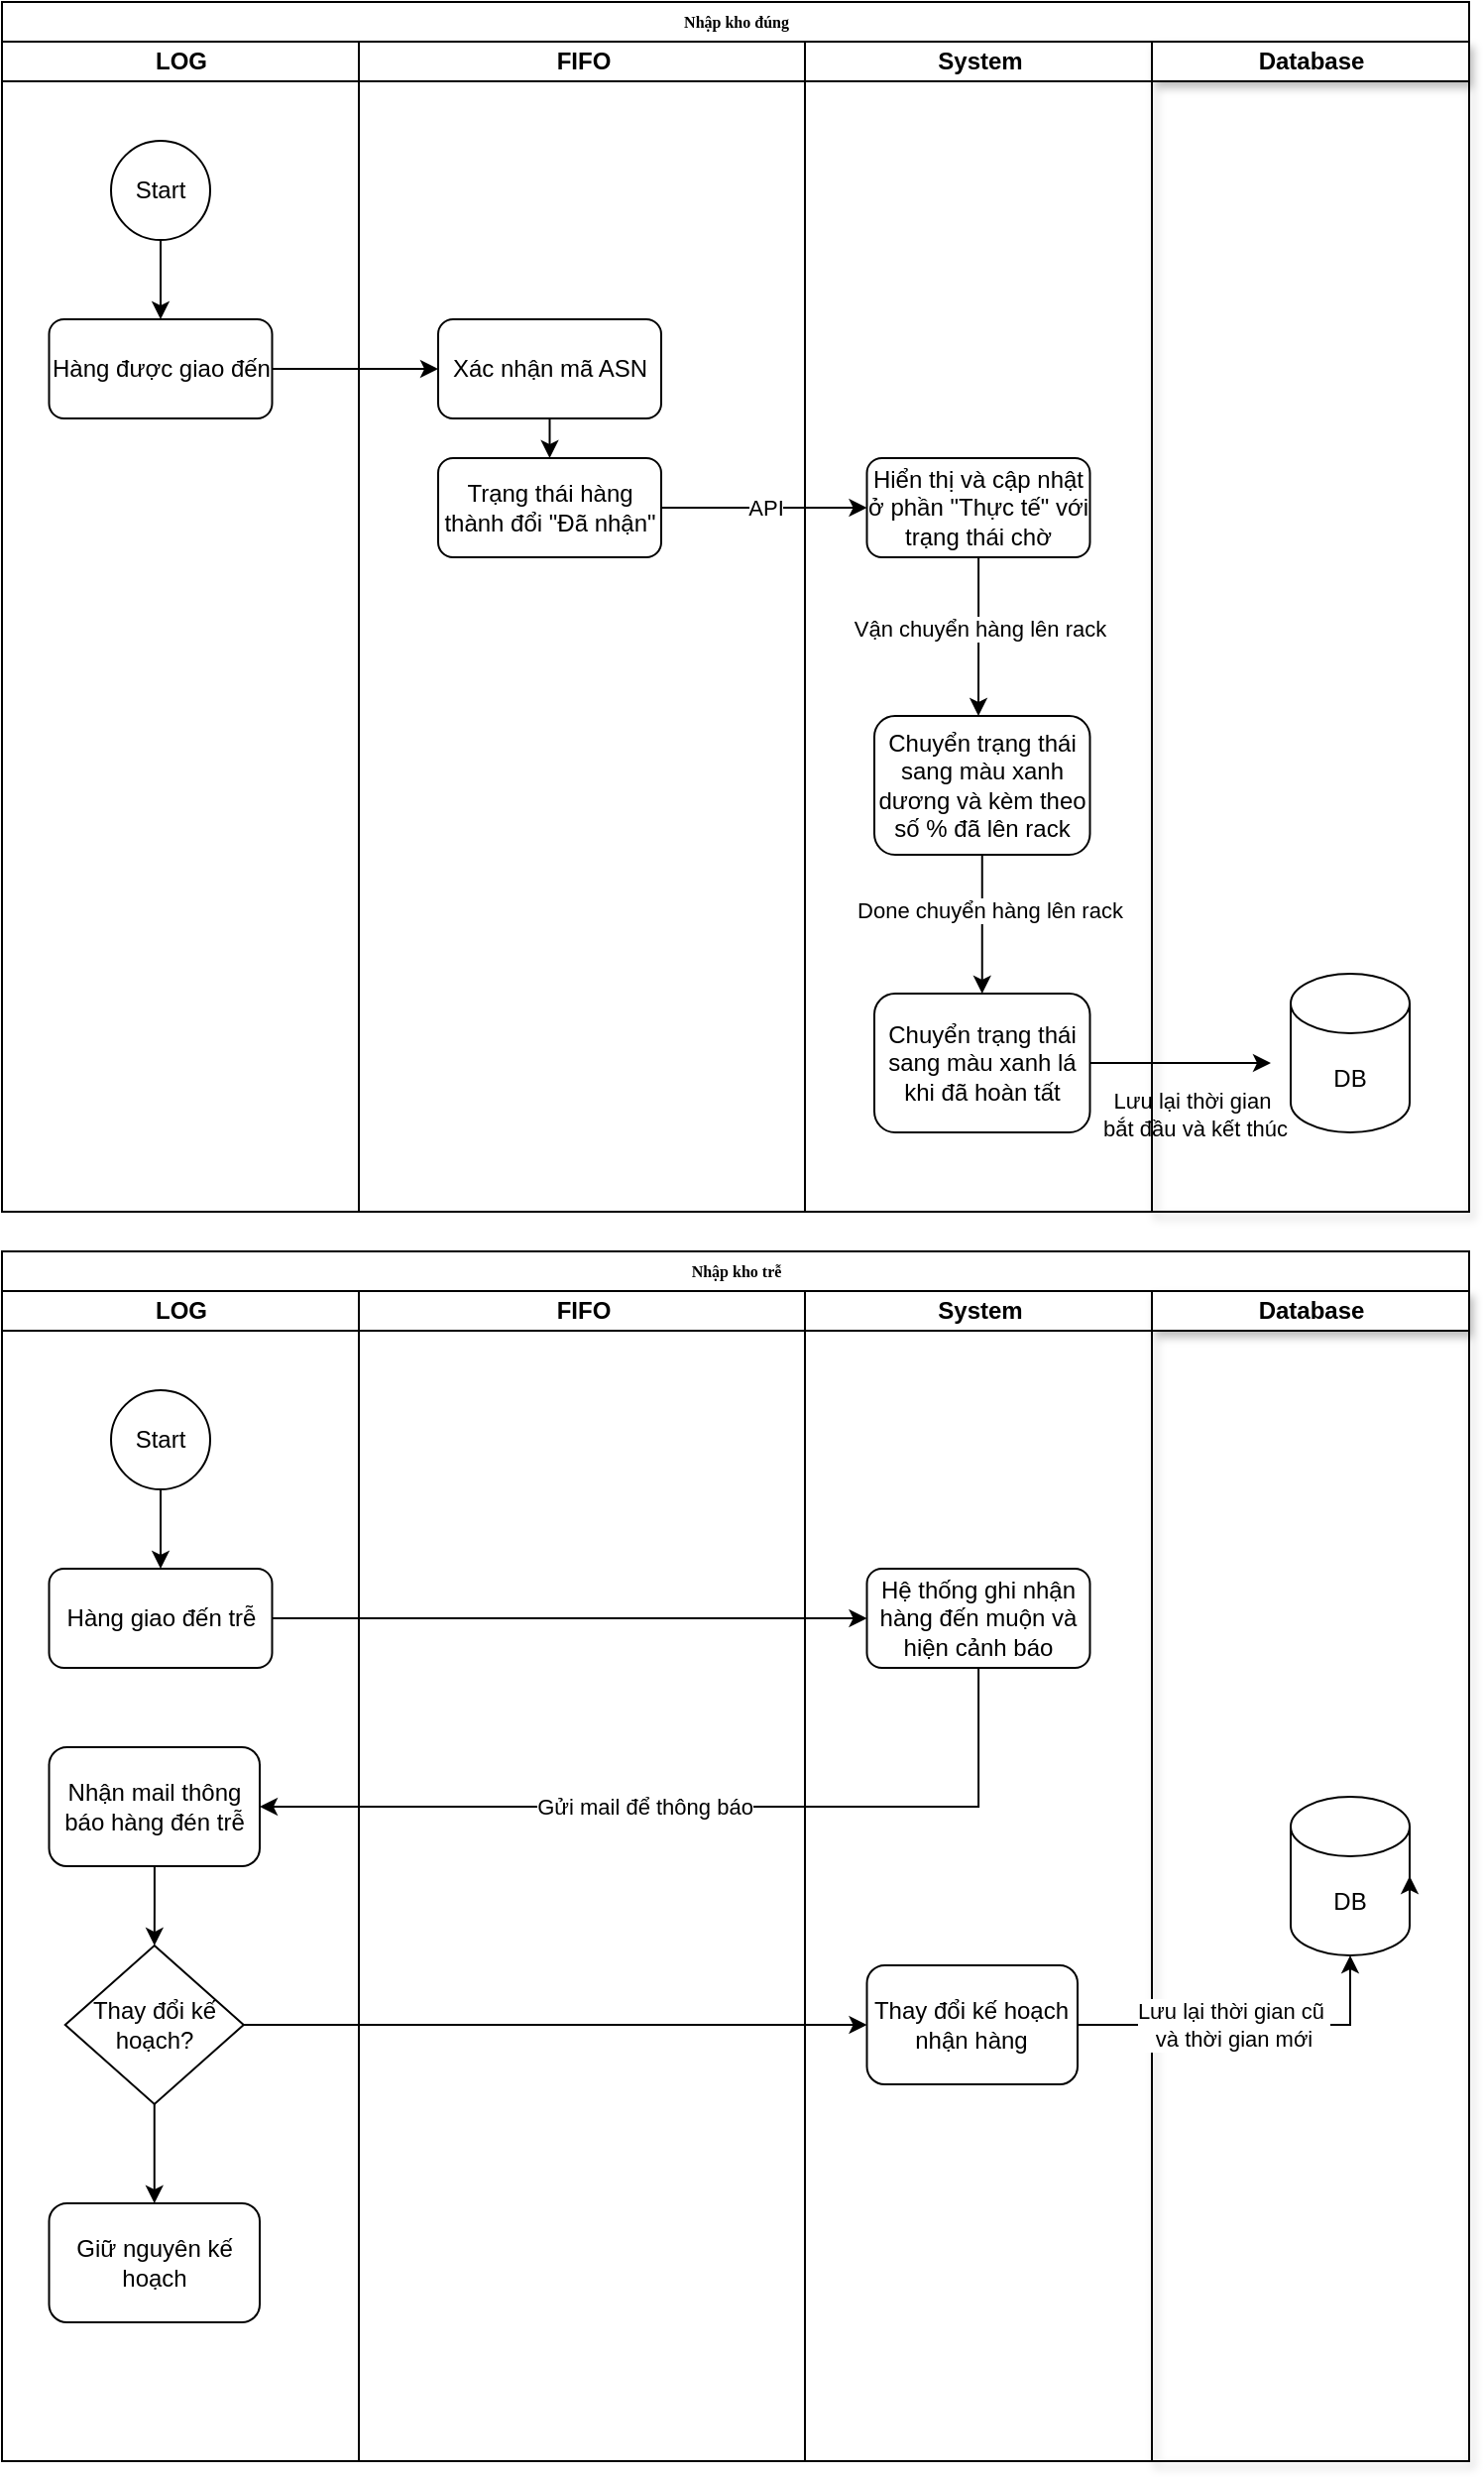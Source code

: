 <mxfile version="24.7.14">
  <diagram name="Page-1" id="74e2e168-ea6b-b213-b513-2b3c1d86103e">
    <mxGraphModel dx="934" dy="896" grid="1" gridSize="10" guides="1" tooltips="1" connect="1" arrows="1" fold="1" page="1" pageScale="1" pageWidth="1100" pageHeight="850" background="none" math="0" shadow="0">
      <root>
        <mxCell id="0" />
        <mxCell id="1" parent="0" />
        <mxCell id="77e6c97f196da883-1" value="Nhập kho đúng" style="swimlane;html=1;childLayout=stackLayout;startSize=20;rounded=0;shadow=0;labelBackgroundColor=none;strokeWidth=1;fontFamily=Verdana;fontSize=8;align=center;" parent="1" vertex="1">
          <mxGeometry x="40" y="40" width="740" height="610" as="geometry" />
        </mxCell>
        <mxCell id="77e6c97f196da883-3" value="LOG" style="swimlane;html=1;startSize=20;" parent="77e6c97f196da883-1" vertex="1">
          <mxGeometry y="20" width="180" height="590" as="geometry" />
        </mxCell>
        <mxCell id="knV6mDpK084_ws4ZRfsI-4" style="edgeStyle=orthogonalEdgeStyle;rounded=0;orthogonalLoop=1;jettySize=auto;html=1;exitX=0.5;exitY=1;exitDx=0;exitDy=0;entryX=0.5;entryY=0;entryDx=0;entryDy=0;" edge="1" parent="77e6c97f196da883-3" source="knV6mDpK084_ws4ZRfsI-2" target="knV6mDpK084_ws4ZRfsI-3">
          <mxGeometry relative="1" as="geometry" />
        </mxCell>
        <mxCell id="knV6mDpK084_ws4ZRfsI-2" value="Start" style="ellipse;whiteSpace=wrap;html=1;aspect=fixed;" vertex="1" parent="77e6c97f196da883-3">
          <mxGeometry x="55" y="50" width="50" height="50" as="geometry" />
        </mxCell>
        <mxCell id="knV6mDpK084_ws4ZRfsI-3" value="Hàng được giao đến" style="rounded=1;whiteSpace=wrap;html=1;" vertex="1" parent="77e6c97f196da883-3">
          <mxGeometry x="23.75" y="140" width="112.5" height="50" as="geometry" />
        </mxCell>
        <mxCell id="77e6c97f196da883-4" value="FIFO" style="swimlane;html=1;startSize=20;" parent="77e6c97f196da883-1" vertex="1">
          <mxGeometry x="180" y="20" width="225" height="590" as="geometry" />
        </mxCell>
        <mxCell id="knV6mDpK084_ws4ZRfsI-9" style="edgeStyle=orthogonalEdgeStyle;rounded=0;orthogonalLoop=1;jettySize=auto;html=1;entryX=0.5;entryY=0;entryDx=0;entryDy=0;" edge="1" parent="77e6c97f196da883-4" source="knV6mDpK084_ws4ZRfsI-5" target="knV6mDpK084_ws4ZRfsI-7">
          <mxGeometry relative="1" as="geometry" />
        </mxCell>
        <mxCell id="knV6mDpK084_ws4ZRfsI-5" value="Xác nhận mã ASN" style="rounded=1;whiteSpace=wrap;html=1;" vertex="1" parent="77e6c97f196da883-4">
          <mxGeometry x="40" y="140" width="112.5" height="50" as="geometry" />
        </mxCell>
        <mxCell id="knV6mDpK084_ws4ZRfsI-7" value="Trạng thái hàng thành đổi &quot;Đã nhận&quot;" style="rounded=1;whiteSpace=wrap;html=1;" vertex="1" parent="77e6c97f196da883-4">
          <mxGeometry x="40" y="210" width="112.5" height="50" as="geometry" />
        </mxCell>
        <mxCell id="knV6mDpK084_ws4ZRfsI-6" style="edgeStyle=orthogonalEdgeStyle;rounded=0;orthogonalLoop=1;jettySize=auto;html=1;entryX=0;entryY=0.5;entryDx=0;entryDy=0;" edge="1" parent="77e6c97f196da883-1" source="knV6mDpK084_ws4ZRfsI-3" target="knV6mDpK084_ws4ZRfsI-5">
          <mxGeometry relative="1" as="geometry" />
        </mxCell>
        <mxCell id="77e6c97f196da883-6" value="System" style="swimlane;html=1;startSize=20;" parent="77e6c97f196da883-1" vertex="1">
          <mxGeometry x="405" y="20" width="175" height="590" as="geometry" />
        </mxCell>
        <mxCell id="knV6mDpK084_ws4ZRfsI-27" style="edgeStyle=orthogonalEdgeStyle;rounded=0;orthogonalLoop=1;jettySize=auto;html=1;" edge="1" parent="77e6c97f196da883-6" source="knV6mDpK084_ws4ZRfsI-8">
          <mxGeometry relative="1" as="geometry">
            <mxPoint x="87.5" y="340" as="targetPoint" />
          </mxGeometry>
        </mxCell>
        <mxCell id="knV6mDpK084_ws4ZRfsI-28" value="Vận chuyển hàng lên rack" style="edgeLabel;html=1;align=center;verticalAlign=middle;resizable=0;points=[];" vertex="1" connectable="0" parent="knV6mDpK084_ws4ZRfsI-27">
          <mxGeometry x="-0.102" relative="1" as="geometry">
            <mxPoint as="offset" />
          </mxGeometry>
        </mxCell>
        <mxCell id="knV6mDpK084_ws4ZRfsI-8" value="Hiển thị và cập nhật ở phần &quot;Thực tế&quot; với trạng thái chờ" style="rounded=1;whiteSpace=wrap;html=1;" vertex="1" parent="77e6c97f196da883-6">
          <mxGeometry x="31.25" y="210" width="112.5" height="50" as="geometry" />
        </mxCell>
        <mxCell id="knV6mDpK084_ws4ZRfsI-30" style="edgeStyle=orthogonalEdgeStyle;rounded=0;orthogonalLoop=1;jettySize=auto;html=1;" edge="1" parent="77e6c97f196da883-6" source="knV6mDpK084_ws4ZRfsI-24" target="knV6mDpK084_ws4ZRfsI-29">
          <mxGeometry relative="1" as="geometry" />
        </mxCell>
        <mxCell id="knV6mDpK084_ws4ZRfsI-31" value="Done chuyển hàng lên rack" style="edgeLabel;html=1;align=center;verticalAlign=middle;resizable=0;points=[];" vertex="1" connectable="0" parent="knV6mDpK084_ws4ZRfsI-30">
          <mxGeometry x="-0.204" y="3" relative="1" as="geometry">
            <mxPoint as="offset" />
          </mxGeometry>
        </mxCell>
        <mxCell id="knV6mDpK084_ws4ZRfsI-24" value="Chuyển trạng thái sang màu xanh dương và kèm theo số % đã lên rack" style="rounded=1;whiteSpace=wrap;html=1;" vertex="1" parent="77e6c97f196da883-6">
          <mxGeometry x="35" y="340" width="108.75" height="70" as="geometry" />
        </mxCell>
        <mxCell id="knV6mDpK084_ws4ZRfsI-34" style="edgeStyle=orthogonalEdgeStyle;rounded=0;orthogonalLoop=1;jettySize=auto;html=1;" edge="1" parent="77e6c97f196da883-6" source="knV6mDpK084_ws4ZRfsI-29">
          <mxGeometry relative="1" as="geometry">
            <mxPoint x="235" y="515" as="targetPoint" />
          </mxGeometry>
        </mxCell>
        <mxCell id="knV6mDpK084_ws4ZRfsI-35" value="Lưu lại thời gian&lt;div&gt;&amp;nbsp;bắt đầu và kết thúc&lt;/div&gt;" style="edgeLabel;html=1;align=center;verticalAlign=middle;resizable=0;points=[];" vertex="1" connectable="0" parent="knV6mDpK084_ws4ZRfsI-34">
          <mxGeometry x="0.218" relative="1" as="geometry">
            <mxPoint x="-4" y="25" as="offset" />
          </mxGeometry>
        </mxCell>
        <mxCell id="knV6mDpK084_ws4ZRfsI-29" value="Chuyển trạng thái sang màu xanh lá khi đã hoàn tất" style="rounded=1;whiteSpace=wrap;html=1;" vertex="1" parent="77e6c97f196da883-6">
          <mxGeometry x="35" y="480" width="108.75" height="70" as="geometry" />
        </mxCell>
        <mxCell id="77e6c97f196da883-7" value="Database" style="swimlane;html=1;startSize=20;shadow=1;" parent="77e6c97f196da883-1" vertex="1">
          <mxGeometry x="580" y="20" width="160" height="590" as="geometry" />
        </mxCell>
        <mxCell id="knV6mDpK084_ws4ZRfsI-32" value="DB" style="shape=cylinder3;whiteSpace=wrap;html=1;boundedLbl=1;backgroundOutline=1;size=15;" vertex="1" parent="77e6c97f196da883-7">
          <mxGeometry x="70" y="470" width="60" height="80" as="geometry" />
        </mxCell>
        <mxCell id="knV6mDpK084_ws4ZRfsI-10" style="edgeStyle=orthogonalEdgeStyle;rounded=0;orthogonalLoop=1;jettySize=auto;html=1;entryX=0;entryY=0.5;entryDx=0;entryDy=0;" edge="1" parent="77e6c97f196da883-1" source="knV6mDpK084_ws4ZRfsI-7" target="knV6mDpK084_ws4ZRfsI-8">
          <mxGeometry relative="1" as="geometry">
            <mxPoint x="360" y="255.0" as="targetPoint" />
          </mxGeometry>
        </mxCell>
        <mxCell id="knV6mDpK084_ws4ZRfsI-11" value="API" style="edgeLabel;html=1;align=center;verticalAlign=middle;resizable=0;points=[];" vertex="1" connectable="0" parent="knV6mDpK084_ws4ZRfsI-10">
          <mxGeometry x="-0.524" y="-1" relative="1" as="geometry">
            <mxPoint x="28" y="-1" as="offset" />
          </mxGeometry>
        </mxCell>
        <mxCell id="knV6mDpK084_ws4ZRfsI-36" value="Nhập kho trễ" style="swimlane;html=1;childLayout=stackLayout;startSize=20;rounded=0;shadow=0;labelBackgroundColor=none;strokeWidth=1;fontFamily=Verdana;fontSize=8;align=center;" vertex="1" parent="1">
          <mxGeometry x="40" y="670" width="740" height="610" as="geometry" />
        </mxCell>
        <mxCell id="knV6mDpK084_ws4ZRfsI-37" value="LOG" style="swimlane;html=1;startSize=20;" vertex="1" parent="knV6mDpK084_ws4ZRfsI-36">
          <mxGeometry y="20" width="180" height="590" as="geometry" />
        </mxCell>
        <mxCell id="knV6mDpK084_ws4ZRfsI-38" style="edgeStyle=orthogonalEdgeStyle;rounded=0;orthogonalLoop=1;jettySize=auto;html=1;exitX=0.5;exitY=1;exitDx=0;exitDy=0;entryX=0.5;entryY=0;entryDx=0;entryDy=0;" edge="1" parent="knV6mDpK084_ws4ZRfsI-37" source="knV6mDpK084_ws4ZRfsI-39" target="knV6mDpK084_ws4ZRfsI-40">
          <mxGeometry relative="1" as="geometry" />
        </mxCell>
        <mxCell id="knV6mDpK084_ws4ZRfsI-39" value="Start" style="ellipse;whiteSpace=wrap;html=1;aspect=fixed;" vertex="1" parent="knV6mDpK084_ws4ZRfsI-37">
          <mxGeometry x="55" y="50" width="50" height="50" as="geometry" />
        </mxCell>
        <mxCell id="knV6mDpK084_ws4ZRfsI-40" value="Hàng giao đến trễ" style="rounded=1;whiteSpace=wrap;html=1;" vertex="1" parent="knV6mDpK084_ws4ZRfsI-37">
          <mxGeometry x="23.75" y="140" width="112.5" height="50" as="geometry" />
        </mxCell>
        <mxCell id="knV6mDpK084_ws4ZRfsI-66" style="edgeStyle=orthogonalEdgeStyle;rounded=0;orthogonalLoop=1;jettySize=auto;html=1;" edge="1" parent="knV6mDpK084_ws4ZRfsI-37" source="knV6mDpK084_ws4ZRfsI-61" target="knV6mDpK084_ws4ZRfsI-65">
          <mxGeometry relative="1" as="geometry" />
        </mxCell>
        <mxCell id="knV6mDpK084_ws4ZRfsI-61" value="Nhận mail thông báo hàng đén trễ" style="rounded=1;whiteSpace=wrap;html=1;" vertex="1" parent="knV6mDpK084_ws4ZRfsI-37">
          <mxGeometry x="23.75" y="230" width="106.25" height="60" as="geometry" />
        </mxCell>
        <mxCell id="knV6mDpK084_ws4ZRfsI-72" style="edgeStyle=orthogonalEdgeStyle;rounded=0;orthogonalLoop=1;jettySize=auto;html=1;entryX=0.5;entryY=0;entryDx=0;entryDy=0;" edge="1" parent="knV6mDpK084_ws4ZRfsI-37" source="knV6mDpK084_ws4ZRfsI-65" target="knV6mDpK084_ws4ZRfsI-71">
          <mxGeometry relative="1" as="geometry" />
        </mxCell>
        <mxCell id="knV6mDpK084_ws4ZRfsI-65" value="Thay đổi kế hoạch?" style="rhombus;whiteSpace=wrap;html=1;" vertex="1" parent="knV6mDpK084_ws4ZRfsI-37">
          <mxGeometry x="31.88" y="330" width="90" height="80" as="geometry" />
        </mxCell>
        <mxCell id="knV6mDpK084_ws4ZRfsI-71" value="Giữ nguyên kế hoạch" style="rounded=1;whiteSpace=wrap;html=1;" vertex="1" parent="knV6mDpK084_ws4ZRfsI-37">
          <mxGeometry x="23.75" y="460" width="106.25" height="60" as="geometry" />
        </mxCell>
        <mxCell id="knV6mDpK084_ws4ZRfsI-41" value="FIFO" style="swimlane;html=1;startSize=20;" vertex="1" parent="knV6mDpK084_ws4ZRfsI-36">
          <mxGeometry x="180" y="20" width="225" height="590" as="geometry" />
        </mxCell>
        <mxCell id="knV6mDpK084_ws4ZRfsI-46" value="System" style="swimlane;html=1;startSize=20;" vertex="1" parent="knV6mDpK084_ws4ZRfsI-36">
          <mxGeometry x="405" y="20" width="175" height="590" as="geometry" />
        </mxCell>
        <mxCell id="knV6mDpK084_ws4ZRfsI-49" value="Hệ thống ghi nhận hàng đến muộn và hiện cảnh báo" style="rounded=1;whiteSpace=wrap;html=1;" vertex="1" parent="knV6mDpK084_ws4ZRfsI-46">
          <mxGeometry x="31.25" y="140" width="112.5" height="50" as="geometry" />
        </mxCell>
        <mxCell id="knV6mDpK084_ws4ZRfsI-64" value="Thay đổi kế hoạch nhận hàng" style="rounded=1;whiteSpace=wrap;html=1;" vertex="1" parent="knV6mDpK084_ws4ZRfsI-46">
          <mxGeometry x="31.25" y="340" width="106.25" height="60" as="geometry" />
        </mxCell>
        <mxCell id="knV6mDpK084_ws4ZRfsI-56" value="Database" style="swimlane;html=1;startSize=20;shadow=1;" vertex="1" parent="knV6mDpK084_ws4ZRfsI-36">
          <mxGeometry x="580" y="20" width="160" height="590" as="geometry" />
        </mxCell>
        <mxCell id="knV6mDpK084_ws4ZRfsI-57" value="DB" style="shape=cylinder3;whiteSpace=wrap;html=1;boundedLbl=1;backgroundOutline=1;size=15;" vertex="1" parent="knV6mDpK084_ws4ZRfsI-56">
          <mxGeometry x="70" y="255" width="60" height="80" as="geometry" />
        </mxCell>
        <mxCell id="knV6mDpK084_ws4ZRfsI-68" style="edgeStyle=orthogonalEdgeStyle;rounded=0;orthogonalLoop=1;jettySize=auto;html=1;exitX=1;exitY=0;exitDx=0;exitDy=52.5;exitPerimeter=0;entryX=1;entryY=0.5;entryDx=0;entryDy=0;entryPerimeter=0;" edge="1" parent="knV6mDpK084_ws4ZRfsI-56" source="knV6mDpK084_ws4ZRfsI-57" target="knV6mDpK084_ws4ZRfsI-57">
          <mxGeometry relative="1" as="geometry" />
        </mxCell>
        <mxCell id="knV6mDpK084_ws4ZRfsI-60" style="edgeStyle=orthogonalEdgeStyle;rounded=0;orthogonalLoop=1;jettySize=auto;html=1;" edge="1" parent="knV6mDpK084_ws4ZRfsI-36" source="knV6mDpK084_ws4ZRfsI-40" target="knV6mDpK084_ws4ZRfsI-49">
          <mxGeometry relative="1" as="geometry" />
        </mxCell>
        <mxCell id="knV6mDpK084_ws4ZRfsI-62" style="edgeStyle=orthogonalEdgeStyle;rounded=0;orthogonalLoop=1;jettySize=auto;html=1;entryX=1;entryY=0.5;entryDx=0;entryDy=0;" edge="1" parent="knV6mDpK084_ws4ZRfsI-36" source="knV6mDpK084_ws4ZRfsI-49" target="knV6mDpK084_ws4ZRfsI-61">
          <mxGeometry relative="1" as="geometry">
            <Array as="points">
              <mxPoint x="493" y="280" />
            </Array>
          </mxGeometry>
        </mxCell>
        <mxCell id="knV6mDpK084_ws4ZRfsI-63" value="Gửi mail để thông báo" style="edgeLabel;html=1;align=center;verticalAlign=middle;resizable=0;points=[];" vertex="1" connectable="0" parent="knV6mDpK084_ws4ZRfsI-62">
          <mxGeometry x="0.103" relative="1" as="geometry">
            <mxPoint as="offset" />
          </mxGeometry>
        </mxCell>
        <mxCell id="knV6mDpK084_ws4ZRfsI-67" style="edgeStyle=orthogonalEdgeStyle;rounded=0;orthogonalLoop=1;jettySize=auto;html=1;entryX=0;entryY=0.5;entryDx=0;entryDy=0;" edge="1" parent="knV6mDpK084_ws4ZRfsI-36" source="knV6mDpK084_ws4ZRfsI-65" target="knV6mDpK084_ws4ZRfsI-64">
          <mxGeometry relative="1" as="geometry" />
        </mxCell>
        <mxCell id="knV6mDpK084_ws4ZRfsI-69" style="edgeStyle=orthogonalEdgeStyle;rounded=0;orthogonalLoop=1;jettySize=auto;html=1;" edge="1" parent="knV6mDpK084_ws4ZRfsI-36" source="knV6mDpK084_ws4ZRfsI-64" target="knV6mDpK084_ws4ZRfsI-57">
          <mxGeometry relative="1" as="geometry" />
        </mxCell>
        <mxCell id="knV6mDpK084_ws4ZRfsI-70" value="Lưu lại thời gian cũ&amp;nbsp;&lt;div&gt;và thời gian mới&lt;/div&gt;" style="edgeLabel;html=1;align=center;verticalAlign=middle;resizable=0;points=[];" vertex="1" connectable="0" parent="knV6mDpK084_ws4ZRfsI-69">
          <mxGeometry x="-0.275" y="-3" relative="1" as="geometry">
            <mxPoint x="16" y="-3" as="offset" />
          </mxGeometry>
        </mxCell>
      </root>
    </mxGraphModel>
  </diagram>
</mxfile>
